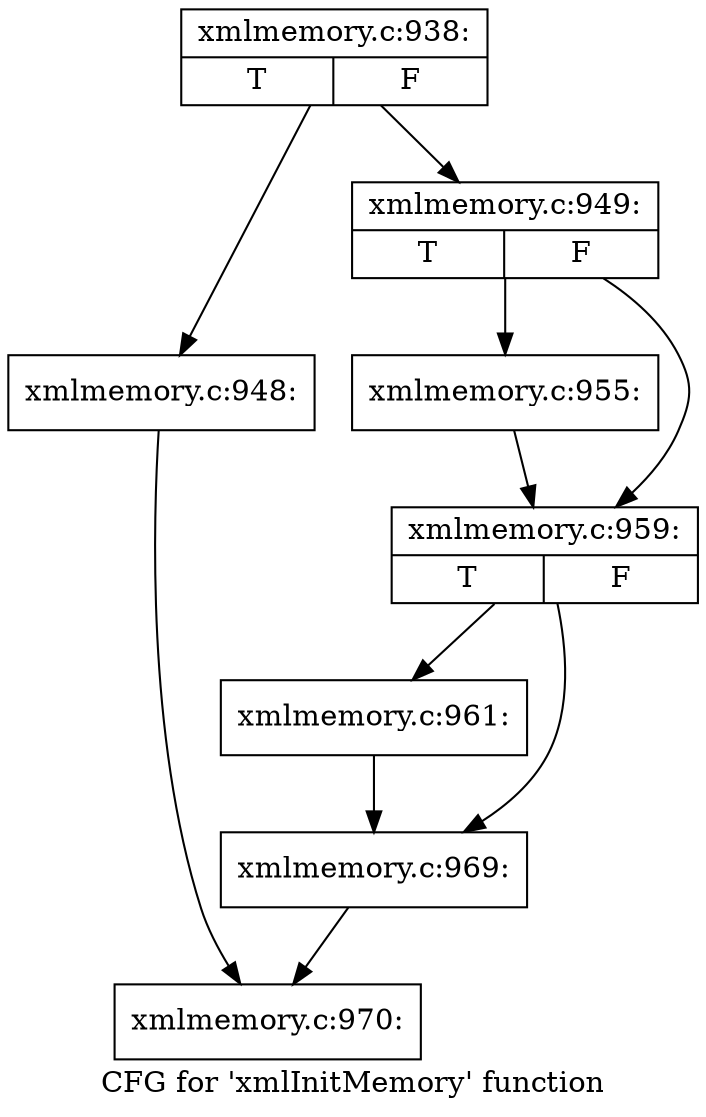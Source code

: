 digraph "CFG for 'xmlInitMemory' function" {
	label="CFG for 'xmlInitMemory' function";

	Node0x4b74ee0 [shape=record,label="{xmlmemory.c:938:|{<s0>T|<s1>F}}"];
	Node0x4b74ee0 -> Node0x4b751f0;
	Node0x4b74ee0 -> Node0x4b75240;
	Node0x4b751f0 [shape=record,label="{xmlmemory.c:948:}"];
	Node0x4b751f0 -> Node0x4b774c0;
	Node0x4b75240 [shape=record,label="{xmlmemory.c:949:|{<s0>T|<s1>F}}"];
	Node0x4b75240 -> Node0x4b783c0;
	Node0x4b75240 -> Node0x4b53fb0;
	Node0x4b783c0 [shape=record,label="{xmlmemory.c:955:}"];
	Node0x4b783c0 -> Node0x4b53fb0;
	Node0x4b53fb0 [shape=record,label="{xmlmemory.c:959:|{<s0>T|<s1>F}}"];
	Node0x4b53fb0 -> Node0x4b545c0;
	Node0x4b53fb0 -> Node0x4b54610;
	Node0x4b545c0 [shape=record,label="{xmlmemory.c:961:}"];
	Node0x4b545c0 -> Node0x4b54610;
	Node0x4b54610 [shape=record,label="{xmlmemory.c:969:}"];
	Node0x4b54610 -> Node0x4b774c0;
	Node0x4b774c0 [shape=record,label="{xmlmemory.c:970:}"];
}
